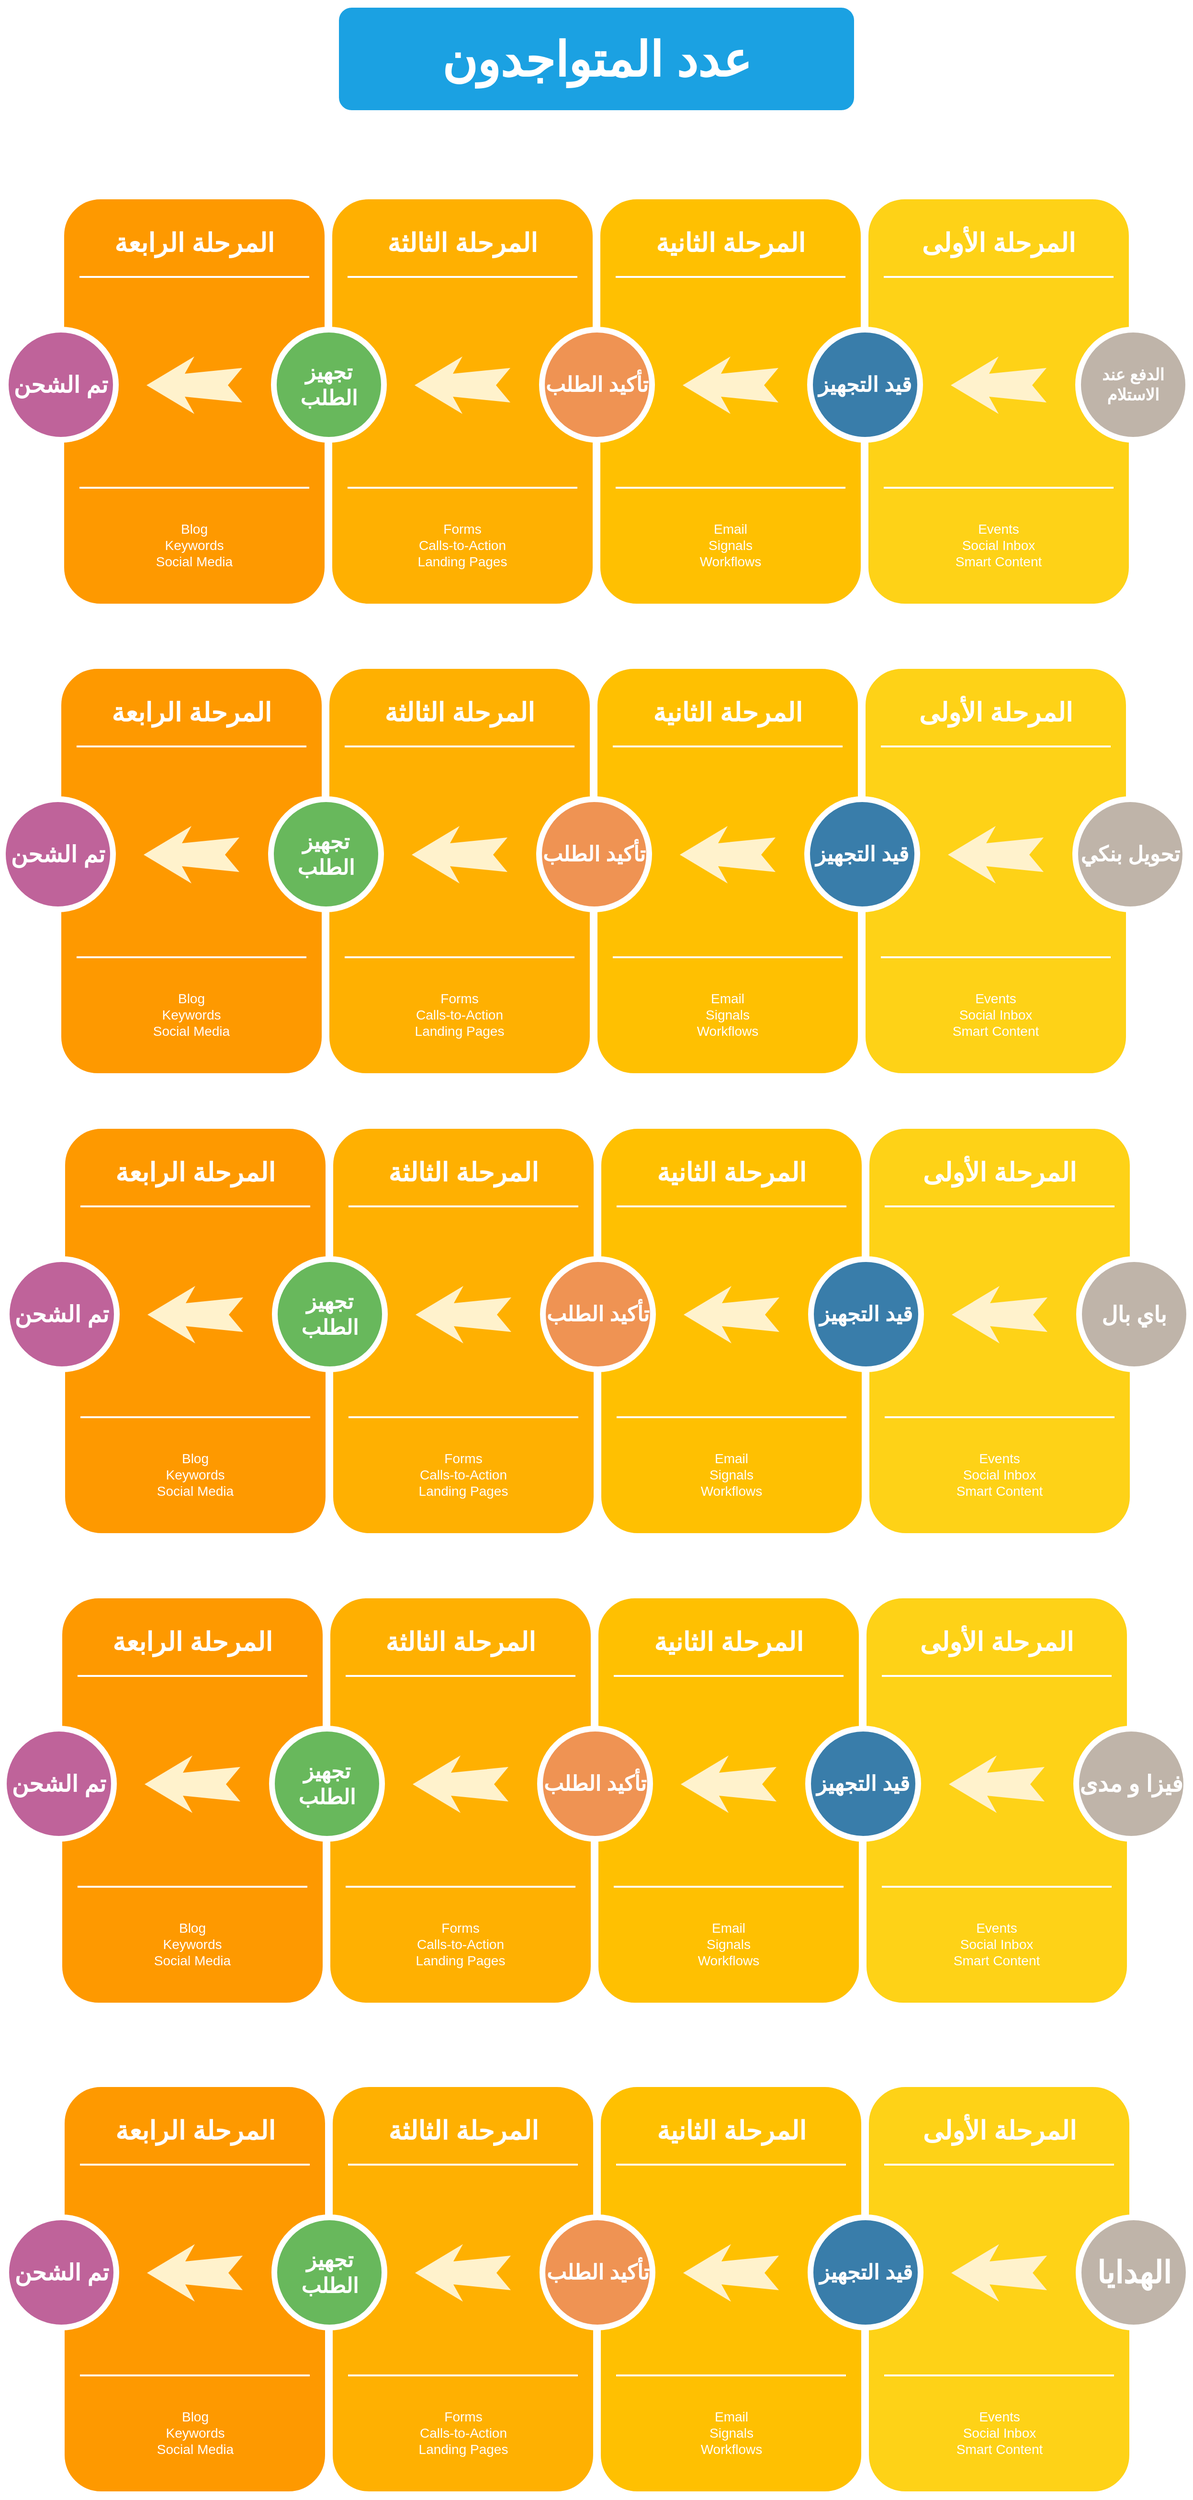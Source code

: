 <mxfile version="11.0.0" type="github"><diagram name="Page-1" id="12e1b939-464a-85fe-373e-61e167be1490"><mxGraphModel dx="1157" dy="616" grid="1" gridSize="10" guides="1" tooltips="1" connect="1" arrows="1" fold="1" page="1" pageScale="1.5" pageWidth="1169" pageHeight="1654" background="#ffffff" math="0" shadow="0"><root><mxCell id="0"/><mxCell id="1" parent="0"/><mxCell id="60da8b9f42644d3a-2" value="" style="whiteSpace=wrap;html=1;rounded=1;shadow=0;strokeWidth=8;fontSize=20;align=center;fillColor=#FE9900;strokeColor=#FFFFFF;" parent="1" vertex="1"><mxGeometry x="316" y="270" width="280" height="430" as="geometry"/></mxCell><mxCell id="60da8b9f42644d3a-3" value="المرحلة الرابعة" style="text;html=1;strokeColor=none;fillColor=none;align=center;verticalAlign=middle;whiteSpace=wrap;rounded=0;shadow=0;fontSize=27;fontColor=#FFFFFF;fontStyle=1" parent="1" vertex="1"><mxGeometry x="316" y="290" width="280" height="60" as="geometry"/></mxCell><mxCell id="60da8b9f42644d3a-4" value="Blog&lt;div&gt;Keywords&lt;/div&gt;&lt;div&gt;Social Media&lt;/div&gt;" style="text;html=1;strokeColor=none;fillColor=none;align=center;verticalAlign=middle;whiteSpace=wrap;rounded=0;shadow=0;fontSize=14;fontColor=#FFFFFF;" parent="1" vertex="1"><mxGeometry x="316" y="590" width="280" height="90" as="geometry"/></mxCell><mxCell id="60da8b9f42644d3a-6" value="" style="line;strokeWidth=2;html=1;rounded=0;shadow=0;fontSize=27;align=center;fillColor=none;strokeColor=#FFFFFF;" parent="1" vertex="1"><mxGeometry x="336" y="350" width="240" height="10" as="geometry"/></mxCell><mxCell id="60da8b9f42644d3a-7" value="" style="line;strokeWidth=2;html=1;rounded=0;shadow=0;fontSize=27;align=center;fillColor=none;strokeColor=#FFFFFF;" parent="1" vertex="1"><mxGeometry x="336" y="570" width="240" height="10" as="geometry"/></mxCell><mxCell id="60da8b9f42644d3a-8" value="&lt;b&gt;&lt;font style=&quot;font-size: 24px&quot;&gt;تم الشحن&lt;br&gt;&lt;/font&gt;&lt;/b&gt;" style="ellipse;whiteSpace=wrap;html=1;rounded=0;shadow=0;strokeWidth=6;fontSize=14;align=center;fillColor=#BF639A;strokeColor=#FFFFFF;fontColor=#FFFFFF;" parent="1" vertex="1"><mxGeometry x="259" y="410" width="115" height="115" as="geometry"/></mxCell><mxCell id="60da8b9f42644d3a-9" value="" style="html=1;shadow=0;dashed=0;align=center;verticalAlign=middle;shape=mxgraph.arrows2.stylisedArrow;dy=0.6;dx=40;notch=15;feather=0.4;rounded=0;strokeWidth=1;fontSize=27;strokeColor=none;fillColor=#fff2cc;rotation=180;" parent="1" vertex="1"><mxGeometry x="406" y="438" width="100" height="60" as="geometry"/></mxCell><mxCell id="60da8b9f42644d3a-17" value="" style="whiteSpace=wrap;html=1;rounded=1;shadow=0;strokeWidth=8;fontSize=20;align=center;fillColor=#FFB001;strokeColor=#FFFFFF;" parent="1" vertex="1"><mxGeometry x="596" y="270" width="280" height="430" as="geometry"/></mxCell><mxCell id="wWM3QBwyhJxdnAVBQn4F-1" value="&lt;font style=&quot;font-size: 50px&quot; color=&quot;#FFFFFF&quot;&gt;&lt;b&gt;عدد المتواجدون&lt;/b&gt;&lt;/font&gt;" style="whiteSpace=wrap;html=1;rounded=1;shadow=0;strokeWidth=8;fontSize=20;align=center;fillColor=#1ba1e2;strokeColor=#FFFFFF;fontColor=#ffffff;" parent="1" vertex="1"><mxGeometry x="603" y="70" width="546" height="115" as="geometry"/></mxCell><mxCell id="60da8b9f42644d3a-18" value="المرحلة الثالثة" style="text;html=1;strokeColor=none;fillColor=none;align=center;verticalAlign=middle;whiteSpace=wrap;rounded=0;shadow=0;fontSize=27;fontColor=#FFFFFF;fontStyle=1" parent="1" vertex="1"><mxGeometry x="596" y="290" width="280" height="60" as="geometry"/></mxCell><mxCell id="60da8b9f42644d3a-19" value="Forms&lt;div&gt;Calls-to-Action&lt;/div&gt;&lt;div&gt;Landing Pages&lt;/div&gt;" style="text;html=1;strokeColor=none;fillColor=none;align=center;verticalAlign=middle;whiteSpace=wrap;rounded=0;shadow=0;fontSize=14;fontColor=#FFFFFF;" parent="1" vertex="1"><mxGeometry x="596" y="590" width="280" height="90" as="geometry"/></mxCell><mxCell id="60da8b9f42644d3a-20" value="" style="line;strokeWidth=2;html=1;rounded=0;shadow=0;fontSize=27;align=center;fillColor=none;strokeColor=#FFFFFF;" parent="1" vertex="1"><mxGeometry x="616" y="350" width="240" height="10" as="geometry"/></mxCell><mxCell id="60da8b9f42644d3a-21" value="" style="line;strokeWidth=2;html=1;rounded=0;shadow=0;fontSize=27;align=center;fillColor=none;strokeColor=#FFFFFF;" parent="1" vertex="1"><mxGeometry x="616" y="570" width="240" height="10" as="geometry"/></mxCell><mxCell id="60da8b9f42644d3a-22" value="&lt;b&gt;&lt;font style=&quot;font-size: 22px&quot;&gt;تجهيز الطلب&lt;/font&gt;&lt;/b&gt;" style="ellipse;whiteSpace=wrap;html=1;rounded=0;shadow=0;strokeWidth=6;fontSize=14;align=center;fillColor=#68B85C;strokeColor=#FFFFFF;fontColor=#FFFFFF;" parent="1" vertex="1"><mxGeometry x="539" y="410" width="115" height="115" as="geometry"/></mxCell><mxCell id="60da8b9f42644d3a-23" value="" style="html=1;shadow=0;dashed=0;align=center;verticalAlign=middle;shape=mxgraph.arrows2.stylisedArrow;dy=0.6;dx=40;notch=15;feather=0.4;rounded=0;strokeWidth=1;fontSize=27;strokeColor=none;fillColor=#fff2cc;rotation=180;" parent="1" vertex="1"><mxGeometry x="686" y="438" width="100" height="60" as="geometry"/></mxCell><mxCell id="60da8b9f42644d3a-24" value="" style="whiteSpace=wrap;html=1;rounded=1;shadow=0;strokeWidth=8;fontSize=20;align=center;fillColor=#FFC001;strokeColor=#FFFFFF;" parent="1" vertex="1"><mxGeometry x="876" y="270" width="280" height="430" as="geometry"/></mxCell><mxCell id="60da8b9f42644d3a-25" value="المرحلة الثانية" style="text;html=1;strokeColor=none;fillColor=none;align=center;verticalAlign=middle;whiteSpace=wrap;rounded=0;shadow=0;fontSize=27;fontColor=#FFFFFF;fontStyle=1" parent="1" vertex="1"><mxGeometry x="876" y="290" width="280" height="60" as="geometry"/></mxCell><mxCell id="60da8b9f42644d3a-26" value="Email&lt;div&gt;Signals&lt;/div&gt;&lt;div&gt;Workflows&lt;/div&gt;" style="text;html=1;strokeColor=none;fillColor=none;align=center;verticalAlign=middle;whiteSpace=wrap;rounded=0;shadow=0;fontSize=14;fontColor=#FFFFFF;" parent="1" vertex="1"><mxGeometry x="876" y="590" width="280" height="90" as="geometry"/></mxCell><mxCell id="60da8b9f42644d3a-27" value="" style="line;strokeWidth=2;html=1;rounded=0;shadow=0;fontSize=27;align=center;fillColor=none;strokeColor=#FFFFFF;" parent="1" vertex="1"><mxGeometry x="896" y="350" width="240" height="10" as="geometry"/></mxCell><mxCell id="60da8b9f42644d3a-28" value="" style="line;strokeWidth=2;html=1;rounded=0;shadow=0;fontSize=27;align=center;fillColor=none;strokeColor=#FFFFFF;" parent="1" vertex="1"><mxGeometry x="896" y="570" width="240" height="10" as="geometry"/></mxCell><mxCell id="60da8b9f42644d3a-29" value="&lt;b&gt;&lt;font style=&quot;font-size: 22px&quot;&gt;تأكيد الطلب&lt;/font&gt;&lt;/b&gt;" style="ellipse;whiteSpace=wrap;html=1;rounded=0;shadow=0;strokeWidth=6;fontSize=14;align=center;fillColor=#EF9353;strokeColor=#FFFFFF;fontColor=#FFFFFF;" parent="1" vertex="1"><mxGeometry x="819" y="410" width="115" height="115" as="geometry"/></mxCell><mxCell id="60da8b9f42644d3a-30" value="" style="html=1;shadow=0;dashed=0;align=center;verticalAlign=middle;shape=mxgraph.arrows2.stylisedArrow;dy=0.6;dx=40;notch=15;feather=0.4;rounded=0;strokeWidth=1;fontSize=27;strokeColor=none;fillColor=#fff2cc;rotation=180;" parent="1" vertex="1"><mxGeometry x="966" y="438" width="100" height="60" as="geometry"/></mxCell><mxCell id="60da8b9f42644d3a-31" value="" style="whiteSpace=wrap;html=1;rounded=1;shadow=0;strokeWidth=8;fontSize=20;align=center;fillColor=#FED217;strokeColor=#FFFFFF;" parent="1" vertex="1"><mxGeometry x="1156" y="270" width="280" height="430" as="geometry"/></mxCell><mxCell id="60da8b9f42644d3a-32" value="المرحلة الأولى" style="text;html=1;strokeColor=none;fillColor=none;align=center;verticalAlign=middle;whiteSpace=wrap;rounded=0;shadow=0;fontSize=27;fontColor=#FFFFFF;fontStyle=1" parent="1" vertex="1"><mxGeometry x="1156" y="290" width="280" height="60" as="geometry"/></mxCell><mxCell id="60da8b9f42644d3a-33" value="Events&lt;div&gt;Social Inbox&lt;/div&gt;&lt;div&gt;Smart Content&lt;/div&gt;" style="text;html=1;strokeColor=none;fillColor=none;align=center;verticalAlign=middle;whiteSpace=wrap;rounded=0;shadow=0;fontSize=14;fontColor=#FFFFFF;" parent="1" vertex="1"><mxGeometry x="1156" y="590" width="280" height="90" as="geometry"/></mxCell><mxCell id="60da8b9f42644d3a-34" value="" style="line;strokeWidth=2;html=1;rounded=0;shadow=0;fontSize=27;align=center;fillColor=none;strokeColor=#FFFFFF;" parent="1" vertex="1"><mxGeometry x="1176" y="350" width="240" height="10" as="geometry"/></mxCell><mxCell id="60da8b9f42644d3a-35" value="" style="line;strokeWidth=2;html=1;rounded=0;shadow=0;fontSize=27;align=center;fillColor=none;strokeColor=#FFFFFF;" parent="1" vertex="1"><mxGeometry x="1176" y="570" width="240" height="10" as="geometry"/></mxCell><mxCell id="60da8b9f42644d3a-36" value="&lt;b&gt;&lt;font style=&quot;font-size: 22px&quot;&gt;قيد التجهيز&lt;/font&gt;&lt;/b&gt;" style="ellipse;whiteSpace=wrap;html=1;rounded=0;shadow=0;strokeWidth=6;fontSize=14;align=center;fillColor=#397DAA;strokeColor=#FFFFFF;fontColor=#FFFFFF;" parent="1" vertex="1"><mxGeometry x="1099" y="410" width="115" height="115" as="geometry"/></mxCell><mxCell id="60da8b9f42644d3a-37" value="" style="html=1;shadow=0;dashed=0;align=center;verticalAlign=middle;shape=mxgraph.arrows2.stylisedArrow;dy=0.6;dx=40;notch=15;feather=0.4;rounded=0;strokeWidth=1;fontSize=27;strokeColor=none;fillColor=#fff2cc;rotation=180;" parent="1" vertex="1"><mxGeometry x="1246" y="438" width="100" height="60" as="geometry"/></mxCell><mxCell id="60da8b9f42644d3a-38" value="&lt;b&gt;&lt;font style=&quot;font-size: 17px&quot;&gt;الدفع عند الاستلام&lt;/font&gt;&lt;/b&gt;" style="ellipse;whiteSpace=wrap;html=1;rounded=0;shadow=0;strokeWidth=6;fontSize=14;align=center;fillColor=#BFB4A9;strokeColor=#FFFFFF;fontColor=#FFFFFF;" parent="1" vertex="1"><mxGeometry x="1379" y="410" width="115" height="115" as="geometry"/></mxCell><mxCell id="WTsY7ca71sUQ4c8_S5_b-61" value="" style="whiteSpace=wrap;html=1;rounded=1;shadow=0;strokeWidth=8;fontSize=20;align=center;fillColor=#FE9900;strokeColor=#FFFFFF;" vertex="1" parent="1"><mxGeometry x="313" y="760" width="280" height="430" as="geometry"/></mxCell><mxCell id="WTsY7ca71sUQ4c8_S5_b-62" value="المرحلة الرابعة" style="text;html=1;strokeColor=none;fillColor=none;align=center;verticalAlign=middle;whiteSpace=wrap;rounded=0;shadow=0;fontSize=27;fontColor=#FFFFFF;fontStyle=1" vertex="1" parent="1"><mxGeometry x="313" y="780" width="280" height="60" as="geometry"/></mxCell><mxCell id="WTsY7ca71sUQ4c8_S5_b-63" value="Blog&lt;div&gt;Keywords&lt;/div&gt;&lt;div&gt;Social Media&lt;/div&gt;" style="text;html=1;strokeColor=none;fillColor=none;align=center;verticalAlign=middle;whiteSpace=wrap;rounded=0;shadow=0;fontSize=14;fontColor=#FFFFFF;" vertex="1" parent="1"><mxGeometry x="313" y="1080" width="280" height="90" as="geometry"/></mxCell><mxCell id="WTsY7ca71sUQ4c8_S5_b-64" value="" style="line;strokeWidth=2;html=1;rounded=0;shadow=0;fontSize=27;align=center;fillColor=none;strokeColor=#FFFFFF;" vertex="1" parent="1"><mxGeometry x="333" y="840" width="240" height="10" as="geometry"/></mxCell><mxCell id="WTsY7ca71sUQ4c8_S5_b-65" value="" style="line;strokeWidth=2;html=1;rounded=0;shadow=0;fontSize=27;align=center;fillColor=none;strokeColor=#FFFFFF;" vertex="1" parent="1"><mxGeometry x="333" y="1060" width="240" height="10" as="geometry"/></mxCell><mxCell id="WTsY7ca71sUQ4c8_S5_b-66" value="&lt;b&gt;&lt;font style=&quot;font-size: 24px&quot;&gt;تم الشحن&lt;br&gt;&lt;/font&gt;&lt;/b&gt;" style="ellipse;whiteSpace=wrap;html=1;rounded=0;shadow=0;strokeWidth=6;fontSize=14;align=center;fillColor=#BF639A;strokeColor=#FFFFFF;fontColor=#FFFFFF;" vertex="1" parent="1"><mxGeometry x="256" y="900" width="115" height="115" as="geometry"/></mxCell><mxCell id="WTsY7ca71sUQ4c8_S5_b-67" value="" style="html=1;shadow=0;dashed=0;align=center;verticalAlign=middle;shape=mxgraph.arrows2.stylisedArrow;dy=0.6;dx=40;notch=15;feather=0.4;rounded=0;strokeWidth=1;fontSize=27;strokeColor=none;fillColor=#fff2cc;rotation=180;" vertex="1" parent="1"><mxGeometry x="403" y="928" width="100" height="60" as="geometry"/></mxCell><mxCell id="WTsY7ca71sUQ4c8_S5_b-68" value="" style="whiteSpace=wrap;html=1;rounded=1;shadow=0;strokeWidth=8;fontSize=20;align=center;fillColor=#FFB001;strokeColor=#FFFFFF;" vertex="1" parent="1"><mxGeometry x="593" y="760" width="280" height="430" as="geometry"/></mxCell><mxCell id="WTsY7ca71sUQ4c8_S5_b-69" value="المرحلة الثالثة" style="text;html=1;strokeColor=none;fillColor=none;align=center;verticalAlign=middle;whiteSpace=wrap;rounded=0;shadow=0;fontSize=27;fontColor=#FFFFFF;fontStyle=1" vertex="1" parent="1"><mxGeometry x="593" y="780" width="280" height="60" as="geometry"/></mxCell><mxCell id="WTsY7ca71sUQ4c8_S5_b-70" value="Forms&lt;div&gt;Calls-to-Action&lt;/div&gt;&lt;div&gt;Landing Pages&lt;/div&gt;" style="text;html=1;strokeColor=none;fillColor=none;align=center;verticalAlign=middle;whiteSpace=wrap;rounded=0;shadow=0;fontSize=14;fontColor=#FFFFFF;" vertex="1" parent="1"><mxGeometry x="593" y="1080" width="280" height="90" as="geometry"/></mxCell><mxCell id="WTsY7ca71sUQ4c8_S5_b-71" value="" style="line;strokeWidth=2;html=1;rounded=0;shadow=0;fontSize=27;align=center;fillColor=none;strokeColor=#FFFFFF;" vertex="1" parent="1"><mxGeometry x="613" y="840" width="240" height="10" as="geometry"/></mxCell><mxCell id="WTsY7ca71sUQ4c8_S5_b-72" value="" style="line;strokeWidth=2;html=1;rounded=0;shadow=0;fontSize=27;align=center;fillColor=none;strokeColor=#FFFFFF;" vertex="1" parent="1"><mxGeometry x="613" y="1060" width="240" height="10" as="geometry"/></mxCell><mxCell id="WTsY7ca71sUQ4c8_S5_b-73" value="&lt;b&gt;&lt;font style=&quot;font-size: 22px&quot;&gt;تجهيز الطلب&lt;/font&gt;&lt;/b&gt;" style="ellipse;whiteSpace=wrap;html=1;rounded=0;shadow=0;strokeWidth=6;fontSize=14;align=center;fillColor=#68B85C;strokeColor=#FFFFFF;fontColor=#FFFFFF;" vertex="1" parent="1"><mxGeometry x="536" y="900" width="115" height="115" as="geometry"/></mxCell><mxCell id="WTsY7ca71sUQ4c8_S5_b-74" value="" style="html=1;shadow=0;dashed=0;align=center;verticalAlign=middle;shape=mxgraph.arrows2.stylisedArrow;dy=0.6;dx=40;notch=15;feather=0.4;rounded=0;strokeWidth=1;fontSize=27;strokeColor=none;fillColor=#fff2cc;rotation=180;" vertex="1" parent="1"><mxGeometry x="683" y="928" width="100" height="60" as="geometry"/></mxCell><mxCell id="WTsY7ca71sUQ4c8_S5_b-75" value="" style="whiteSpace=wrap;html=1;rounded=1;shadow=0;strokeWidth=8;fontSize=20;align=center;fillColor=#FFC001;strokeColor=#FFFFFF;" vertex="1" parent="1"><mxGeometry x="873" y="760" width="280" height="430" as="geometry"/></mxCell><mxCell id="WTsY7ca71sUQ4c8_S5_b-76" value="المرحلة الثانية" style="text;html=1;strokeColor=none;fillColor=none;align=center;verticalAlign=middle;whiteSpace=wrap;rounded=0;shadow=0;fontSize=27;fontColor=#FFFFFF;fontStyle=1" vertex="1" parent="1"><mxGeometry x="873" y="780" width="280" height="60" as="geometry"/></mxCell><mxCell id="WTsY7ca71sUQ4c8_S5_b-77" value="Email&lt;div&gt;Signals&lt;/div&gt;&lt;div&gt;Workflows&lt;/div&gt;" style="text;html=1;strokeColor=none;fillColor=none;align=center;verticalAlign=middle;whiteSpace=wrap;rounded=0;shadow=0;fontSize=14;fontColor=#FFFFFF;" vertex="1" parent="1"><mxGeometry x="873" y="1080" width="280" height="90" as="geometry"/></mxCell><mxCell id="WTsY7ca71sUQ4c8_S5_b-78" value="" style="line;strokeWidth=2;html=1;rounded=0;shadow=0;fontSize=27;align=center;fillColor=none;strokeColor=#FFFFFF;" vertex="1" parent="1"><mxGeometry x="893" y="840" width="240" height="10" as="geometry"/></mxCell><mxCell id="WTsY7ca71sUQ4c8_S5_b-79" value="" style="line;strokeWidth=2;html=1;rounded=0;shadow=0;fontSize=27;align=center;fillColor=none;strokeColor=#FFFFFF;" vertex="1" parent="1"><mxGeometry x="893" y="1060" width="240" height="10" as="geometry"/></mxCell><mxCell id="WTsY7ca71sUQ4c8_S5_b-80" value="&lt;b&gt;&lt;font style=&quot;font-size: 22px&quot;&gt;تأكيد الطلب&lt;/font&gt;&lt;/b&gt;" style="ellipse;whiteSpace=wrap;html=1;rounded=0;shadow=0;strokeWidth=6;fontSize=14;align=center;fillColor=#EF9353;strokeColor=#FFFFFF;fontColor=#FFFFFF;" vertex="1" parent="1"><mxGeometry x="816" y="900" width="115" height="115" as="geometry"/></mxCell><mxCell id="WTsY7ca71sUQ4c8_S5_b-81" value="" style="html=1;shadow=0;dashed=0;align=center;verticalAlign=middle;shape=mxgraph.arrows2.stylisedArrow;dy=0.6;dx=40;notch=15;feather=0.4;rounded=0;strokeWidth=1;fontSize=27;strokeColor=none;fillColor=#fff2cc;rotation=180;" vertex="1" parent="1"><mxGeometry x="963" y="928" width="100" height="60" as="geometry"/></mxCell><mxCell id="WTsY7ca71sUQ4c8_S5_b-82" value="" style="whiteSpace=wrap;html=1;rounded=1;shadow=0;strokeWidth=8;fontSize=20;align=center;fillColor=#FED217;strokeColor=#FFFFFF;" vertex="1" parent="1"><mxGeometry x="1153" y="760" width="280" height="430" as="geometry"/></mxCell><mxCell id="WTsY7ca71sUQ4c8_S5_b-83" value="المرحلة الأولى" style="text;html=1;strokeColor=none;fillColor=none;align=center;verticalAlign=middle;whiteSpace=wrap;rounded=0;shadow=0;fontSize=27;fontColor=#FFFFFF;fontStyle=1" vertex="1" parent="1"><mxGeometry x="1153" y="780" width="280" height="60" as="geometry"/></mxCell><mxCell id="WTsY7ca71sUQ4c8_S5_b-84" value="Events&lt;div&gt;Social Inbox&lt;/div&gt;&lt;div&gt;Smart Content&lt;/div&gt;" style="text;html=1;strokeColor=none;fillColor=none;align=center;verticalAlign=middle;whiteSpace=wrap;rounded=0;shadow=0;fontSize=14;fontColor=#FFFFFF;" vertex="1" parent="1"><mxGeometry x="1153" y="1080" width="280" height="90" as="geometry"/></mxCell><mxCell id="WTsY7ca71sUQ4c8_S5_b-85" value="" style="line;strokeWidth=2;html=1;rounded=0;shadow=0;fontSize=27;align=center;fillColor=none;strokeColor=#FFFFFF;" vertex="1" parent="1"><mxGeometry x="1173" y="840" width="240" height="10" as="geometry"/></mxCell><mxCell id="WTsY7ca71sUQ4c8_S5_b-86" value="" style="line;strokeWidth=2;html=1;rounded=0;shadow=0;fontSize=27;align=center;fillColor=none;strokeColor=#FFFFFF;" vertex="1" parent="1"><mxGeometry x="1173" y="1060" width="240" height="10" as="geometry"/></mxCell><mxCell id="WTsY7ca71sUQ4c8_S5_b-87" value="&lt;b&gt;&lt;font style=&quot;font-size: 22px&quot;&gt;قيد التجهيز&lt;/font&gt;&lt;/b&gt;" style="ellipse;whiteSpace=wrap;html=1;rounded=0;shadow=0;strokeWidth=6;fontSize=14;align=center;fillColor=#397DAA;strokeColor=#FFFFFF;fontColor=#FFFFFF;" vertex="1" parent="1"><mxGeometry x="1096" y="900" width="115" height="115" as="geometry"/></mxCell><mxCell id="WTsY7ca71sUQ4c8_S5_b-88" value="" style="html=1;shadow=0;dashed=0;align=center;verticalAlign=middle;shape=mxgraph.arrows2.stylisedArrow;dy=0.6;dx=40;notch=15;feather=0.4;rounded=0;strokeWidth=1;fontSize=27;strokeColor=none;fillColor=#fff2cc;rotation=180;" vertex="1" parent="1"><mxGeometry x="1243" y="928" width="100" height="60" as="geometry"/></mxCell><mxCell id="WTsY7ca71sUQ4c8_S5_b-89" value="&lt;b&gt;&lt;font style=&quot;font-size: 22px&quot;&gt;تحويل بنكي&lt;/font&gt;&lt;/b&gt;" style="ellipse;whiteSpace=wrap;html=1;rounded=0;shadow=0;strokeWidth=6;fontSize=14;align=center;fillColor=#BFB4A9;strokeColor=#FFFFFF;fontColor=#FFFFFF;" vertex="1" parent="1"><mxGeometry x="1376" y="900" width="115" height="115" as="geometry"/></mxCell><mxCell id="WTsY7ca71sUQ4c8_S5_b-148" value="" style="whiteSpace=wrap;html=1;rounded=1;shadow=0;strokeWidth=8;fontSize=20;align=center;fillColor=#FE9900;strokeColor=#FFFFFF;" vertex="1" parent="1"><mxGeometry x="317" y="1240" width="280" height="430" as="geometry"/></mxCell><mxCell id="WTsY7ca71sUQ4c8_S5_b-149" value="المرحلة الرابعة" style="text;html=1;strokeColor=none;fillColor=none;align=center;verticalAlign=middle;whiteSpace=wrap;rounded=0;shadow=0;fontSize=27;fontColor=#FFFFFF;fontStyle=1" vertex="1" parent="1"><mxGeometry x="317" y="1260" width="280" height="60" as="geometry"/></mxCell><mxCell id="WTsY7ca71sUQ4c8_S5_b-150" value="Blog&lt;div&gt;Keywords&lt;/div&gt;&lt;div&gt;Social Media&lt;/div&gt;" style="text;html=1;strokeColor=none;fillColor=none;align=center;verticalAlign=middle;whiteSpace=wrap;rounded=0;shadow=0;fontSize=14;fontColor=#FFFFFF;" vertex="1" parent="1"><mxGeometry x="317" y="1560" width="280" height="90" as="geometry"/></mxCell><mxCell id="WTsY7ca71sUQ4c8_S5_b-151" value="" style="line;strokeWidth=2;html=1;rounded=0;shadow=0;fontSize=27;align=center;fillColor=none;strokeColor=#FFFFFF;" vertex="1" parent="1"><mxGeometry x="337" y="1320" width="240" height="10" as="geometry"/></mxCell><mxCell id="WTsY7ca71sUQ4c8_S5_b-152" value="" style="line;strokeWidth=2;html=1;rounded=0;shadow=0;fontSize=27;align=center;fillColor=none;strokeColor=#FFFFFF;" vertex="1" parent="1"><mxGeometry x="337" y="1540" width="240" height="10" as="geometry"/></mxCell><mxCell id="WTsY7ca71sUQ4c8_S5_b-153" value="&lt;b&gt;&lt;font style=&quot;font-size: 24px&quot;&gt;تم الشحن&lt;br&gt;&lt;/font&gt;&lt;/b&gt;" style="ellipse;whiteSpace=wrap;html=1;rounded=0;shadow=0;strokeWidth=6;fontSize=14;align=center;fillColor=#BF639A;strokeColor=#FFFFFF;fontColor=#FFFFFF;" vertex="1" parent="1"><mxGeometry x="260" y="1380" width="115" height="115" as="geometry"/></mxCell><mxCell id="WTsY7ca71sUQ4c8_S5_b-154" value="" style="html=1;shadow=0;dashed=0;align=center;verticalAlign=middle;shape=mxgraph.arrows2.stylisedArrow;dy=0.6;dx=40;notch=15;feather=0.4;rounded=0;strokeWidth=1;fontSize=27;strokeColor=none;fillColor=#fff2cc;rotation=180;" vertex="1" parent="1"><mxGeometry x="407" y="1408" width="100" height="60" as="geometry"/></mxCell><mxCell id="WTsY7ca71sUQ4c8_S5_b-155" value="" style="whiteSpace=wrap;html=1;rounded=1;shadow=0;strokeWidth=8;fontSize=20;align=center;fillColor=#FFB001;strokeColor=#FFFFFF;" vertex="1" parent="1"><mxGeometry x="597" y="1240" width="280" height="430" as="geometry"/></mxCell><mxCell id="WTsY7ca71sUQ4c8_S5_b-156" value="المرحلة الثالثة" style="text;html=1;strokeColor=none;fillColor=none;align=center;verticalAlign=middle;whiteSpace=wrap;rounded=0;shadow=0;fontSize=27;fontColor=#FFFFFF;fontStyle=1" vertex="1" parent="1"><mxGeometry x="597" y="1260" width="280" height="60" as="geometry"/></mxCell><mxCell id="WTsY7ca71sUQ4c8_S5_b-157" value="Forms&lt;div&gt;Calls-to-Action&lt;/div&gt;&lt;div&gt;Landing Pages&lt;/div&gt;" style="text;html=1;strokeColor=none;fillColor=none;align=center;verticalAlign=middle;whiteSpace=wrap;rounded=0;shadow=0;fontSize=14;fontColor=#FFFFFF;" vertex="1" parent="1"><mxGeometry x="597" y="1560" width="280" height="90" as="geometry"/></mxCell><mxCell id="WTsY7ca71sUQ4c8_S5_b-158" value="" style="line;strokeWidth=2;html=1;rounded=0;shadow=0;fontSize=27;align=center;fillColor=none;strokeColor=#FFFFFF;" vertex="1" parent="1"><mxGeometry x="617" y="1320" width="240" height="10" as="geometry"/></mxCell><mxCell id="WTsY7ca71sUQ4c8_S5_b-159" value="" style="line;strokeWidth=2;html=1;rounded=0;shadow=0;fontSize=27;align=center;fillColor=none;strokeColor=#FFFFFF;" vertex="1" parent="1"><mxGeometry x="617" y="1540" width="240" height="10" as="geometry"/></mxCell><mxCell id="WTsY7ca71sUQ4c8_S5_b-160" value="&lt;b&gt;&lt;font style=&quot;font-size: 22px&quot;&gt;تجهيز الطلب&lt;/font&gt;&lt;/b&gt;" style="ellipse;whiteSpace=wrap;html=1;rounded=0;shadow=0;strokeWidth=6;fontSize=14;align=center;fillColor=#68B85C;strokeColor=#FFFFFF;fontColor=#FFFFFF;" vertex="1" parent="1"><mxGeometry x="540" y="1380" width="115" height="115" as="geometry"/></mxCell><mxCell id="WTsY7ca71sUQ4c8_S5_b-161" value="" style="html=1;shadow=0;dashed=0;align=center;verticalAlign=middle;shape=mxgraph.arrows2.stylisedArrow;dy=0.6;dx=40;notch=15;feather=0.4;rounded=0;strokeWidth=1;fontSize=27;strokeColor=none;fillColor=#fff2cc;rotation=180;" vertex="1" parent="1"><mxGeometry x="687" y="1408" width="100" height="60" as="geometry"/></mxCell><mxCell id="WTsY7ca71sUQ4c8_S5_b-162" value="" style="whiteSpace=wrap;html=1;rounded=1;shadow=0;strokeWidth=8;fontSize=20;align=center;fillColor=#FFC001;strokeColor=#FFFFFF;" vertex="1" parent="1"><mxGeometry x="877" y="1240" width="280" height="430" as="geometry"/></mxCell><mxCell id="WTsY7ca71sUQ4c8_S5_b-163" value="المرحلة الثانية" style="text;html=1;strokeColor=none;fillColor=none;align=center;verticalAlign=middle;whiteSpace=wrap;rounded=0;shadow=0;fontSize=27;fontColor=#FFFFFF;fontStyle=1" vertex="1" parent="1"><mxGeometry x="877" y="1260" width="280" height="60" as="geometry"/></mxCell><mxCell id="WTsY7ca71sUQ4c8_S5_b-164" value="Email&lt;div&gt;Signals&lt;/div&gt;&lt;div&gt;Workflows&lt;/div&gt;" style="text;html=1;strokeColor=none;fillColor=none;align=center;verticalAlign=middle;whiteSpace=wrap;rounded=0;shadow=0;fontSize=14;fontColor=#FFFFFF;" vertex="1" parent="1"><mxGeometry x="877" y="1560" width="280" height="90" as="geometry"/></mxCell><mxCell id="WTsY7ca71sUQ4c8_S5_b-165" value="" style="line;strokeWidth=2;html=1;rounded=0;shadow=0;fontSize=27;align=center;fillColor=none;strokeColor=#FFFFFF;" vertex="1" parent="1"><mxGeometry x="897" y="1320" width="240" height="10" as="geometry"/></mxCell><mxCell id="WTsY7ca71sUQ4c8_S5_b-166" value="" style="line;strokeWidth=2;html=1;rounded=0;shadow=0;fontSize=27;align=center;fillColor=none;strokeColor=#FFFFFF;" vertex="1" parent="1"><mxGeometry x="897" y="1540" width="240" height="10" as="geometry"/></mxCell><mxCell id="WTsY7ca71sUQ4c8_S5_b-167" value="&lt;b&gt;&lt;font style=&quot;font-size: 22px&quot;&gt;تأكيد الطلب&lt;/font&gt;&lt;/b&gt;" style="ellipse;whiteSpace=wrap;html=1;rounded=0;shadow=0;strokeWidth=6;fontSize=14;align=center;fillColor=#EF9353;strokeColor=#FFFFFF;fontColor=#FFFFFF;" vertex="1" parent="1"><mxGeometry x="820" y="1380" width="115" height="115" as="geometry"/></mxCell><mxCell id="WTsY7ca71sUQ4c8_S5_b-168" value="" style="html=1;shadow=0;dashed=0;align=center;verticalAlign=middle;shape=mxgraph.arrows2.stylisedArrow;dy=0.6;dx=40;notch=15;feather=0.4;rounded=0;strokeWidth=1;fontSize=27;strokeColor=none;fillColor=#fff2cc;rotation=180;" vertex="1" parent="1"><mxGeometry x="967" y="1408" width="100" height="60" as="geometry"/></mxCell><mxCell id="WTsY7ca71sUQ4c8_S5_b-169" value="" style="whiteSpace=wrap;html=1;rounded=1;shadow=0;strokeWidth=8;fontSize=20;align=center;fillColor=#FED217;strokeColor=#FFFFFF;" vertex="1" parent="1"><mxGeometry x="1157" y="1240" width="280" height="430" as="geometry"/></mxCell><mxCell id="WTsY7ca71sUQ4c8_S5_b-170" value="المرحلة الأولى" style="text;html=1;strokeColor=none;fillColor=none;align=center;verticalAlign=middle;whiteSpace=wrap;rounded=0;shadow=0;fontSize=27;fontColor=#FFFFFF;fontStyle=1" vertex="1" parent="1"><mxGeometry x="1157" y="1260" width="280" height="60" as="geometry"/></mxCell><mxCell id="WTsY7ca71sUQ4c8_S5_b-171" value="Events&lt;div&gt;Social Inbox&lt;/div&gt;&lt;div&gt;Smart Content&lt;/div&gt;" style="text;html=1;strokeColor=none;fillColor=none;align=center;verticalAlign=middle;whiteSpace=wrap;rounded=0;shadow=0;fontSize=14;fontColor=#FFFFFF;" vertex="1" parent="1"><mxGeometry x="1157" y="1560" width="280" height="90" as="geometry"/></mxCell><mxCell id="WTsY7ca71sUQ4c8_S5_b-172" value="" style="line;strokeWidth=2;html=1;rounded=0;shadow=0;fontSize=27;align=center;fillColor=none;strokeColor=#FFFFFF;" vertex="1" parent="1"><mxGeometry x="1177" y="1320" width="240" height="10" as="geometry"/></mxCell><mxCell id="WTsY7ca71sUQ4c8_S5_b-173" value="" style="line;strokeWidth=2;html=1;rounded=0;shadow=0;fontSize=27;align=center;fillColor=none;strokeColor=#FFFFFF;" vertex="1" parent="1"><mxGeometry x="1177" y="1540" width="240" height="10" as="geometry"/></mxCell><mxCell id="WTsY7ca71sUQ4c8_S5_b-174" value="&lt;b&gt;&lt;font style=&quot;font-size: 22px&quot;&gt;قيد التجهيز&lt;/font&gt;&lt;/b&gt;" style="ellipse;whiteSpace=wrap;html=1;rounded=0;shadow=0;strokeWidth=6;fontSize=14;align=center;fillColor=#397DAA;strokeColor=#FFFFFF;fontColor=#FFFFFF;" vertex="1" parent="1"><mxGeometry x="1100" y="1380" width="115" height="115" as="geometry"/></mxCell><mxCell id="WTsY7ca71sUQ4c8_S5_b-175" value="" style="html=1;shadow=0;dashed=0;align=center;verticalAlign=middle;shape=mxgraph.arrows2.stylisedArrow;dy=0.6;dx=40;notch=15;feather=0.4;rounded=0;strokeWidth=1;fontSize=27;strokeColor=none;fillColor=#fff2cc;rotation=180;" vertex="1" parent="1"><mxGeometry x="1247" y="1408" width="100" height="60" as="geometry"/></mxCell><mxCell id="WTsY7ca71sUQ4c8_S5_b-176" value="&lt;b&gt;&lt;font style=&quot;font-size: 23px&quot;&gt;باي بال&lt;/font&gt;&lt;/b&gt;" style="ellipse;whiteSpace=wrap;html=1;rounded=0;shadow=0;strokeWidth=6;fontSize=14;align=center;fillColor=#BFB4A9;strokeColor=#FFFFFF;fontColor=#FFFFFF;" vertex="1" parent="1"><mxGeometry x="1380" y="1380" width="115" height="115" as="geometry"/></mxCell><mxCell id="WTsY7ca71sUQ4c8_S5_b-177" value="" style="whiteSpace=wrap;html=1;rounded=1;shadow=0;strokeWidth=8;fontSize=20;align=center;fillColor=#FE9900;strokeColor=#FFFFFF;" vertex="1" parent="1"><mxGeometry x="314" y="1730" width="280" height="430" as="geometry"/></mxCell><mxCell id="WTsY7ca71sUQ4c8_S5_b-178" value="المرحلة الرابعة" style="text;html=1;strokeColor=none;fillColor=none;align=center;verticalAlign=middle;whiteSpace=wrap;rounded=0;shadow=0;fontSize=27;fontColor=#FFFFFF;fontStyle=1" vertex="1" parent="1"><mxGeometry x="314" y="1750" width="280" height="60" as="geometry"/></mxCell><mxCell id="WTsY7ca71sUQ4c8_S5_b-179" value="Blog&lt;div&gt;Keywords&lt;/div&gt;&lt;div&gt;Social Media&lt;/div&gt;" style="text;html=1;strokeColor=none;fillColor=none;align=center;verticalAlign=middle;whiteSpace=wrap;rounded=0;shadow=0;fontSize=14;fontColor=#FFFFFF;" vertex="1" parent="1"><mxGeometry x="314" y="2050" width="280" height="90" as="geometry"/></mxCell><mxCell id="WTsY7ca71sUQ4c8_S5_b-180" value="" style="line;strokeWidth=2;html=1;rounded=0;shadow=0;fontSize=27;align=center;fillColor=none;strokeColor=#FFFFFF;" vertex="1" parent="1"><mxGeometry x="334" y="1810" width="240" height="10" as="geometry"/></mxCell><mxCell id="WTsY7ca71sUQ4c8_S5_b-181" value="" style="line;strokeWidth=2;html=1;rounded=0;shadow=0;fontSize=27;align=center;fillColor=none;strokeColor=#FFFFFF;" vertex="1" parent="1"><mxGeometry x="334" y="2030" width="240" height="10" as="geometry"/></mxCell><mxCell id="WTsY7ca71sUQ4c8_S5_b-182" value="&lt;b&gt;&lt;font style=&quot;font-size: 24px&quot;&gt;تم الشحن&lt;br&gt;&lt;/font&gt;&lt;/b&gt;" style="ellipse;whiteSpace=wrap;html=1;rounded=0;shadow=0;strokeWidth=6;fontSize=14;align=center;fillColor=#BF639A;strokeColor=#FFFFFF;fontColor=#FFFFFF;" vertex="1" parent="1"><mxGeometry x="257" y="1870" width="115" height="115" as="geometry"/></mxCell><mxCell id="WTsY7ca71sUQ4c8_S5_b-183" value="" style="html=1;shadow=0;dashed=0;align=center;verticalAlign=middle;shape=mxgraph.arrows2.stylisedArrow;dy=0.6;dx=40;notch=15;feather=0.4;rounded=0;strokeWidth=1;fontSize=27;strokeColor=none;fillColor=#fff2cc;rotation=180;" vertex="1" parent="1"><mxGeometry x="404" y="1898" width="100" height="60" as="geometry"/></mxCell><mxCell id="WTsY7ca71sUQ4c8_S5_b-184" value="" style="whiteSpace=wrap;html=1;rounded=1;shadow=0;strokeWidth=8;fontSize=20;align=center;fillColor=#FFB001;strokeColor=#FFFFFF;" vertex="1" parent="1"><mxGeometry x="594" y="1730" width="280" height="430" as="geometry"/></mxCell><mxCell id="WTsY7ca71sUQ4c8_S5_b-185" value="المرحلة الثالثة" style="text;html=1;strokeColor=none;fillColor=none;align=center;verticalAlign=middle;whiteSpace=wrap;rounded=0;shadow=0;fontSize=27;fontColor=#FFFFFF;fontStyle=1" vertex="1" parent="1"><mxGeometry x="594" y="1750" width="280" height="60" as="geometry"/></mxCell><mxCell id="WTsY7ca71sUQ4c8_S5_b-186" value="Forms&lt;div&gt;Calls-to-Action&lt;/div&gt;&lt;div&gt;Landing Pages&lt;/div&gt;" style="text;html=1;strokeColor=none;fillColor=none;align=center;verticalAlign=middle;whiteSpace=wrap;rounded=0;shadow=0;fontSize=14;fontColor=#FFFFFF;" vertex="1" parent="1"><mxGeometry x="594" y="2050" width="280" height="90" as="geometry"/></mxCell><mxCell id="WTsY7ca71sUQ4c8_S5_b-187" value="" style="line;strokeWidth=2;html=1;rounded=0;shadow=0;fontSize=27;align=center;fillColor=none;strokeColor=#FFFFFF;" vertex="1" parent="1"><mxGeometry x="614" y="1810" width="240" height="10" as="geometry"/></mxCell><mxCell id="WTsY7ca71sUQ4c8_S5_b-188" value="" style="line;strokeWidth=2;html=1;rounded=0;shadow=0;fontSize=27;align=center;fillColor=none;strokeColor=#FFFFFF;" vertex="1" parent="1"><mxGeometry x="614" y="2030" width="240" height="10" as="geometry"/></mxCell><mxCell id="WTsY7ca71sUQ4c8_S5_b-189" value="&lt;b&gt;&lt;font style=&quot;font-size: 22px&quot;&gt;تجهيز الطلب&lt;/font&gt;&lt;/b&gt;" style="ellipse;whiteSpace=wrap;html=1;rounded=0;shadow=0;strokeWidth=6;fontSize=14;align=center;fillColor=#68B85C;strokeColor=#FFFFFF;fontColor=#FFFFFF;" vertex="1" parent="1"><mxGeometry x="537" y="1870" width="115" height="115" as="geometry"/></mxCell><mxCell id="WTsY7ca71sUQ4c8_S5_b-190" value="" style="html=1;shadow=0;dashed=0;align=center;verticalAlign=middle;shape=mxgraph.arrows2.stylisedArrow;dy=0.6;dx=40;notch=15;feather=0.4;rounded=0;strokeWidth=1;fontSize=27;strokeColor=none;fillColor=#fff2cc;rotation=180;" vertex="1" parent="1"><mxGeometry x="684" y="1898" width="100" height="60" as="geometry"/></mxCell><mxCell id="WTsY7ca71sUQ4c8_S5_b-191" value="" style="whiteSpace=wrap;html=1;rounded=1;shadow=0;strokeWidth=8;fontSize=20;align=center;fillColor=#FFC001;strokeColor=#FFFFFF;" vertex="1" parent="1"><mxGeometry x="874" y="1730" width="280" height="430" as="geometry"/></mxCell><mxCell id="WTsY7ca71sUQ4c8_S5_b-192" value="المرحلة الثانية" style="text;html=1;strokeColor=none;fillColor=none;align=center;verticalAlign=middle;whiteSpace=wrap;rounded=0;shadow=0;fontSize=27;fontColor=#FFFFFF;fontStyle=1" vertex="1" parent="1"><mxGeometry x="874" y="1750" width="280" height="60" as="geometry"/></mxCell><mxCell id="WTsY7ca71sUQ4c8_S5_b-193" value="Email&lt;div&gt;Signals&lt;/div&gt;&lt;div&gt;Workflows&lt;/div&gt;" style="text;html=1;strokeColor=none;fillColor=none;align=center;verticalAlign=middle;whiteSpace=wrap;rounded=0;shadow=0;fontSize=14;fontColor=#FFFFFF;" vertex="1" parent="1"><mxGeometry x="874" y="2050" width="280" height="90" as="geometry"/></mxCell><mxCell id="WTsY7ca71sUQ4c8_S5_b-194" value="" style="line;strokeWidth=2;html=1;rounded=0;shadow=0;fontSize=27;align=center;fillColor=none;strokeColor=#FFFFFF;" vertex="1" parent="1"><mxGeometry x="894" y="1810" width="240" height="10" as="geometry"/></mxCell><mxCell id="WTsY7ca71sUQ4c8_S5_b-195" value="" style="line;strokeWidth=2;html=1;rounded=0;shadow=0;fontSize=27;align=center;fillColor=none;strokeColor=#FFFFFF;" vertex="1" parent="1"><mxGeometry x="894" y="2030" width="240" height="10" as="geometry"/></mxCell><mxCell id="WTsY7ca71sUQ4c8_S5_b-196" value="&lt;b&gt;&lt;font style=&quot;font-size: 22px&quot;&gt;تأكيد الطلب&lt;/font&gt;&lt;/b&gt;" style="ellipse;whiteSpace=wrap;html=1;rounded=0;shadow=0;strokeWidth=6;fontSize=14;align=center;fillColor=#EF9353;strokeColor=#FFFFFF;fontColor=#FFFFFF;" vertex="1" parent="1"><mxGeometry x="817" y="1870" width="115" height="115" as="geometry"/></mxCell><mxCell id="WTsY7ca71sUQ4c8_S5_b-197" value="" style="html=1;shadow=0;dashed=0;align=center;verticalAlign=middle;shape=mxgraph.arrows2.stylisedArrow;dy=0.6;dx=40;notch=15;feather=0.4;rounded=0;strokeWidth=1;fontSize=27;strokeColor=none;fillColor=#fff2cc;rotation=180;" vertex="1" parent="1"><mxGeometry x="964" y="1898" width="100" height="60" as="geometry"/></mxCell><mxCell id="WTsY7ca71sUQ4c8_S5_b-198" value="" style="whiteSpace=wrap;html=1;rounded=1;shadow=0;strokeWidth=8;fontSize=20;align=center;fillColor=#FED217;strokeColor=#FFFFFF;" vertex="1" parent="1"><mxGeometry x="1154" y="1730" width="280" height="430" as="geometry"/></mxCell><mxCell id="WTsY7ca71sUQ4c8_S5_b-199" value="المرحلة الأولى" style="text;html=1;strokeColor=none;fillColor=none;align=center;verticalAlign=middle;whiteSpace=wrap;rounded=0;shadow=0;fontSize=27;fontColor=#FFFFFF;fontStyle=1" vertex="1" parent="1"><mxGeometry x="1154" y="1750" width="280" height="60" as="geometry"/></mxCell><mxCell id="WTsY7ca71sUQ4c8_S5_b-200" value="Events&lt;div&gt;Social Inbox&lt;/div&gt;&lt;div&gt;Smart Content&lt;/div&gt;" style="text;html=1;strokeColor=none;fillColor=none;align=center;verticalAlign=middle;whiteSpace=wrap;rounded=0;shadow=0;fontSize=14;fontColor=#FFFFFF;" vertex="1" parent="1"><mxGeometry x="1154" y="2050" width="280" height="90" as="geometry"/></mxCell><mxCell id="WTsY7ca71sUQ4c8_S5_b-201" value="" style="line;strokeWidth=2;html=1;rounded=0;shadow=0;fontSize=27;align=center;fillColor=none;strokeColor=#FFFFFF;" vertex="1" parent="1"><mxGeometry x="1174" y="1810" width="240" height="10" as="geometry"/></mxCell><mxCell id="WTsY7ca71sUQ4c8_S5_b-202" value="" style="line;strokeWidth=2;html=1;rounded=0;shadow=0;fontSize=27;align=center;fillColor=none;strokeColor=#FFFFFF;" vertex="1" parent="1"><mxGeometry x="1174" y="2030" width="240" height="10" as="geometry"/></mxCell><mxCell id="WTsY7ca71sUQ4c8_S5_b-203" value="&lt;b&gt;&lt;font style=&quot;font-size: 22px&quot;&gt;قيد التجهيز&lt;/font&gt;&lt;/b&gt;" style="ellipse;whiteSpace=wrap;html=1;rounded=0;shadow=0;strokeWidth=6;fontSize=14;align=center;fillColor=#397DAA;strokeColor=#FFFFFF;fontColor=#FFFFFF;" vertex="1" parent="1"><mxGeometry x="1097" y="1870" width="115" height="115" as="geometry"/></mxCell><mxCell id="WTsY7ca71sUQ4c8_S5_b-204" value="" style="html=1;shadow=0;dashed=0;align=center;verticalAlign=middle;shape=mxgraph.arrows2.stylisedArrow;dy=0.6;dx=40;notch=15;feather=0.4;rounded=0;strokeWidth=1;fontSize=27;strokeColor=none;fillColor=#fff2cc;rotation=180;" vertex="1" parent="1"><mxGeometry x="1244" y="1898" width="100" height="60" as="geometry"/></mxCell><mxCell id="WTsY7ca71sUQ4c8_S5_b-205" value="&lt;b&gt;&lt;font style=&quot;font-size: 24px&quot;&gt;فيزا و مدى&lt;/font&gt;&lt;/b&gt;" style="ellipse;whiteSpace=wrap;html=1;rounded=0;shadow=0;strokeWidth=6;fontSize=14;align=center;fillColor=#BFB4A9;strokeColor=#FFFFFF;fontColor=#FFFFFF;" vertex="1" parent="1"><mxGeometry x="1377" y="1870" width="115" height="115" as="geometry"/></mxCell><mxCell id="WTsY7ca71sUQ4c8_S5_b-206" value="" style="whiteSpace=wrap;html=1;rounded=1;shadow=0;strokeWidth=8;fontSize=20;align=center;fillColor=#FE9900;strokeColor=#FFFFFF;" vertex="1" parent="1"><mxGeometry x="316.5" y="2240" width="280" height="430" as="geometry"/></mxCell><mxCell id="WTsY7ca71sUQ4c8_S5_b-207" value="المرحلة الرابعة" style="text;html=1;strokeColor=none;fillColor=none;align=center;verticalAlign=middle;whiteSpace=wrap;rounded=0;shadow=0;fontSize=27;fontColor=#FFFFFF;fontStyle=1" vertex="1" parent="1"><mxGeometry x="316.5" y="2260" width="280" height="60" as="geometry"/></mxCell><mxCell id="WTsY7ca71sUQ4c8_S5_b-208" value="Blog&lt;div&gt;Keywords&lt;/div&gt;&lt;div&gt;Social Media&lt;/div&gt;" style="text;html=1;strokeColor=none;fillColor=none;align=center;verticalAlign=middle;whiteSpace=wrap;rounded=0;shadow=0;fontSize=14;fontColor=#FFFFFF;" vertex="1" parent="1"><mxGeometry x="316.5" y="2560" width="280" height="90" as="geometry"/></mxCell><mxCell id="WTsY7ca71sUQ4c8_S5_b-209" value="" style="line;strokeWidth=2;html=1;rounded=0;shadow=0;fontSize=27;align=center;fillColor=none;strokeColor=#FFFFFF;" vertex="1" parent="1"><mxGeometry x="336.5" y="2320" width="240" height="10" as="geometry"/></mxCell><mxCell id="WTsY7ca71sUQ4c8_S5_b-210" value="" style="line;strokeWidth=2;html=1;rounded=0;shadow=0;fontSize=27;align=center;fillColor=none;strokeColor=#FFFFFF;" vertex="1" parent="1"><mxGeometry x="336.5" y="2540" width="240" height="10" as="geometry"/></mxCell><mxCell id="WTsY7ca71sUQ4c8_S5_b-211" value="&lt;b&gt;&lt;font style=&quot;font-size: 24px&quot;&gt;تم الشحن&lt;br&gt;&lt;/font&gt;&lt;/b&gt;" style="ellipse;whiteSpace=wrap;html=1;rounded=0;shadow=0;strokeWidth=6;fontSize=14;align=center;fillColor=#BF639A;strokeColor=#FFFFFF;fontColor=#FFFFFF;" vertex="1" parent="1"><mxGeometry x="259.5" y="2380" width="115" height="115" as="geometry"/></mxCell><mxCell id="WTsY7ca71sUQ4c8_S5_b-212" value="" style="html=1;shadow=0;dashed=0;align=center;verticalAlign=middle;shape=mxgraph.arrows2.stylisedArrow;dy=0.6;dx=40;notch=15;feather=0.4;rounded=0;strokeWidth=1;fontSize=27;strokeColor=none;fillColor=#fff2cc;rotation=180;" vertex="1" parent="1"><mxGeometry x="406.5" y="2408" width="100" height="60" as="geometry"/></mxCell><mxCell id="WTsY7ca71sUQ4c8_S5_b-213" value="" style="whiteSpace=wrap;html=1;rounded=1;shadow=0;strokeWidth=8;fontSize=20;align=center;fillColor=#FFB001;strokeColor=#FFFFFF;" vertex="1" parent="1"><mxGeometry x="596.5" y="2240" width="280" height="430" as="geometry"/></mxCell><mxCell id="WTsY7ca71sUQ4c8_S5_b-214" value="المرحلة الثالثة" style="text;html=1;strokeColor=none;fillColor=none;align=center;verticalAlign=middle;whiteSpace=wrap;rounded=0;shadow=0;fontSize=27;fontColor=#FFFFFF;fontStyle=1" vertex="1" parent="1"><mxGeometry x="596.5" y="2260" width="280" height="60" as="geometry"/></mxCell><mxCell id="WTsY7ca71sUQ4c8_S5_b-215" value="Forms&lt;div&gt;Calls-to-Action&lt;/div&gt;&lt;div&gt;Landing Pages&lt;/div&gt;" style="text;html=1;strokeColor=none;fillColor=none;align=center;verticalAlign=middle;whiteSpace=wrap;rounded=0;shadow=0;fontSize=14;fontColor=#FFFFFF;" vertex="1" parent="1"><mxGeometry x="596.5" y="2560" width="280" height="90" as="geometry"/></mxCell><mxCell id="WTsY7ca71sUQ4c8_S5_b-216" value="" style="line;strokeWidth=2;html=1;rounded=0;shadow=0;fontSize=27;align=center;fillColor=none;strokeColor=#FFFFFF;" vertex="1" parent="1"><mxGeometry x="616.5" y="2320" width="240" height="10" as="geometry"/></mxCell><mxCell id="WTsY7ca71sUQ4c8_S5_b-217" value="" style="line;strokeWidth=2;html=1;rounded=0;shadow=0;fontSize=27;align=center;fillColor=none;strokeColor=#FFFFFF;" vertex="1" parent="1"><mxGeometry x="616.5" y="2540" width="240" height="10" as="geometry"/></mxCell><mxCell id="WTsY7ca71sUQ4c8_S5_b-218" value="&lt;b&gt;&lt;font style=&quot;font-size: 22px&quot;&gt;تجهيز الطلب&lt;/font&gt;&lt;/b&gt;" style="ellipse;whiteSpace=wrap;html=1;rounded=0;shadow=0;strokeWidth=6;fontSize=14;align=center;fillColor=#68B85C;strokeColor=#FFFFFF;fontColor=#FFFFFF;" vertex="1" parent="1"><mxGeometry x="539.5" y="2380" width="115" height="115" as="geometry"/></mxCell><mxCell id="WTsY7ca71sUQ4c8_S5_b-219" value="" style="html=1;shadow=0;dashed=0;align=center;verticalAlign=middle;shape=mxgraph.arrows2.stylisedArrow;dy=0.6;dx=40;notch=15;feather=0.4;rounded=0;strokeWidth=1;fontSize=27;strokeColor=none;fillColor=#fff2cc;rotation=180;" vertex="1" parent="1"><mxGeometry x="686.5" y="2408" width="100" height="60" as="geometry"/></mxCell><mxCell id="WTsY7ca71sUQ4c8_S5_b-220" value="" style="whiteSpace=wrap;html=1;rounded=1;shadow=0;strokeWidth=8;fontSize=20;align=center;fillColor=#FFC001;strokeColor=#FFFFFF;" vertex="1" parent="1"><mxGeometry x="876.5" y="2240" width="280" height="430" as="geometry"/></mxCell><mxCell id="WTsY7ca71sUQ4c8_S5_b-221" value="المرحلة الثانية" style="text;html=1;strokeColor=none;fillColor=none;align=center;verticalAlign=middle;whiteSpace=wrap;rounded=0;shadow=0;fontSize=27;fontColor=#FFFFFF;fontStyle=1" vertex="1" parent="1"><mxGeometry x="876.5" y="2260" width="280" height="60" as="geometry"/></mxCell><mxCell id="WTsY7ca71sUQ4c8_S5_b-222" value="Email&lt;div&gt;Signals&lt;/div&gt;&lt;div&gt;Workflows&lt;/div&gt;" style="text;html=1;strokeColor=none;fillColor=none;align=center;verticalAlign=middle;whiteSpace=wrap;rounded=0;shadow=0;fontSize=14;fontColor=#FFFFFF;" vertex="1" parent="1"><mxGeometry x="876.5" y="2560" width="280" height="90" as="geometry"/></mxCell><mxCell id="WTsY7ca71sUQ4c8_S5_b-223" value="" style="line;strokeWidth=2;html=1;rounded=0;shadow=0;fontSize=27;align=center;fillColor=none;strokeColor=#FFFFFF;" vertex="1" parent="1"><mxGeometry x="896.5" y="2320" width="240" height="10" as="geometry"/></mxCell><mxCell id="WTsY7ca71sUQ4c8_S5_b-224" value="" style="line;strokeWidth=2;html=1;rounded=0;shadow=0;fontSize=27;align=center;fillColor=none;strokeColor=#FFFFFF;" vertex="1" parent="1"><mxGeometry x="896.5" y="2540" width="240" height="10" as="geometry"/></mxCell><mxCell id="WTsY7ca71sUQ4c8_S5_b-225" value="&lt;b&gt;&lt;font style=&quot;font-size: 22px&quot;&gt;تأكيد الطلب&lt;/font&gt;&lt;/b&gt;" style="ellipse;whiteSpace=wrap;html=1;rounded=0;shadow=0;strokeWidth=6;fontSize=14;align=center;fillColor=#EF9353;strokeColor=#FFFFFF;fontColor=#FFFFFF;" vertex="1" parent="1"><mxGeometry x="819.5" y="2380" width="115" height="115" as="geometry"/></mxCell><mxCell id="WTsY7ca71sUQ4c8_S5_b-226" value="" style="html=1;shadow=0;dashed=0;align=center;verticalAlign=middle;shape=mxgraph.arrows2.stylisedArrow;dy=0.6;dx=40;notch=15;feather=0.4;rounded=0;strokeWidth=1;fontSize=27;strokeColor=none;fillColor=#fff2cc;rotation=180;" vertex="1" parent="1"><mxGeometry x="966.5" y="2408" width="100" height="60" as="geometry"/></mxCell><mxCell id="WTsY7ca71sUQ4c8_S5_b-227" value="" style="whiteSpace=wrap;html=1;rounded=1;shadow=0;strokeWidth=8;fontSize=20;align=center;fillColor=#FED217;strokeColor=#FFFFFF;" vertex="1" parent="1"><mxGeometry x="1156.5" y="2240" width="280" height="430" as="geometry"/></mxCell><mxCell id="WTsY7ca71sUQ4c8_S5_b-228" value="المرحلة الأولى" style="text;html=1;strokeColor=none;fillColor=none;align=center;verticalAlign=middle;whiteSpace=wrap;rounded=0;shadow=0;fontSize=27;fontColor=#FFFFFF;fontStyle=1" vertex="1" parent="1"><mxGeometry x="1156.5" y="2260" width="280" height="60" as="geometry"/></mxCell><mxCell id="WTsY7ca71sUQ4c8_S5_b-229" value="Events&lt;div&gt;Social Inbox&lt;/div&gt;&lt;div&gt;Smart Content&lt;/div&gt;" style="text;html=1;strokeColor=none;fillColor=none;align=center;verticalAlign=middle;whiteSpace=wrap;rounded=0;shadow=0;fontSize=14;fontColor=#FFFFFF;" vertex="1" parent="1"><mxGeometry x="1156.5" y="2560" width="280" height="90" as="geometry"/></mxCell><mxCell id="WTsY7ca71sUQ4c8_S5_b-230" value="" style="line;strokeWidth=2;html=1;rounded=0;shadow=0;fontSize=27;align=center;fillColor=none;strokeColor=#FFFFFF;" vertex="1" parent="1"><mxGeometry x="1176.5" y="2320" width="240" height="10" as="geometry"/></mxCell><mxCell id="WTsY7ca71sUQ4c8_S5_b-231" value="" style="line;strokeWidth=2;html=1;rounded=0;shadow=0;fontSize=27;align=center;fillColor=none;strokeColor=#FFFFFF;" vertex="1" parent="1"><mxGeometry x="1176.5" y="2540" width="240" height="10" as="geometry"/></mxCell><mxCell id="WTsY7ca71sUQ4c8_S5_b-232" value="&lt;b&gt;&lt;font style=&quot;font-size: 22px&quot;&gt;قيد التجهيز&lt;/font&gt;&lt;/b&gt;" style="ellipse;whiteSpace=wrap;html=1;rounded=0;shadow=0;strokeWidth=6;fontSize=14;align=center;fillColor=#397DAA;strokeColor=#FFFFFF;fontColor=#FFFFFF;" vertex="1" parent="1"><mxGeometry x="1099.5" y="2380" width="115" height="115" as="geometry"/></mxCell><mxCell id="WTsY7ca71sUQ4c8_S5_b-233" value="" style="html=1;shadow=0;dashed=0;align=center;verticalAlign=middle;shape=mxgraph.arrows2.stylisedArrow;dy=0.6;dx=40;notch=15;feather=0.4;rounded=0;strokeWidth=1;fontSize=27;strokeColor=none;fillColor=#fff2cc;rotation=180;" vertex="1" parent="1"><mxGeometry x="1246.5" y="2408" width="100" height="60" as="geometry"/></mxCell><mxCell id="WTsY7ca71sUQ4c8_S5_b-234" value="&lt;b&gt;&lt;font style=&quot;font-size: 32px&quot;&gt;الهدايا&lt;/font&gt;&lt;/b&gt;" style="ellipse;whiteSpace=wrap;html=1;rounded=0;shadow=0;strokeWidth=6;fontSize=14;align=center;fillColor=#BFB4A9;strokeColor=#FFFFFF;fontColor=#FFFFFF;" vertex="1" parent="1"><mxGeometry x="1379.5" y="2380" width="115" height="115" as="geometry"/></mxCell></root></mxGraphModel></diagram></mxfile>